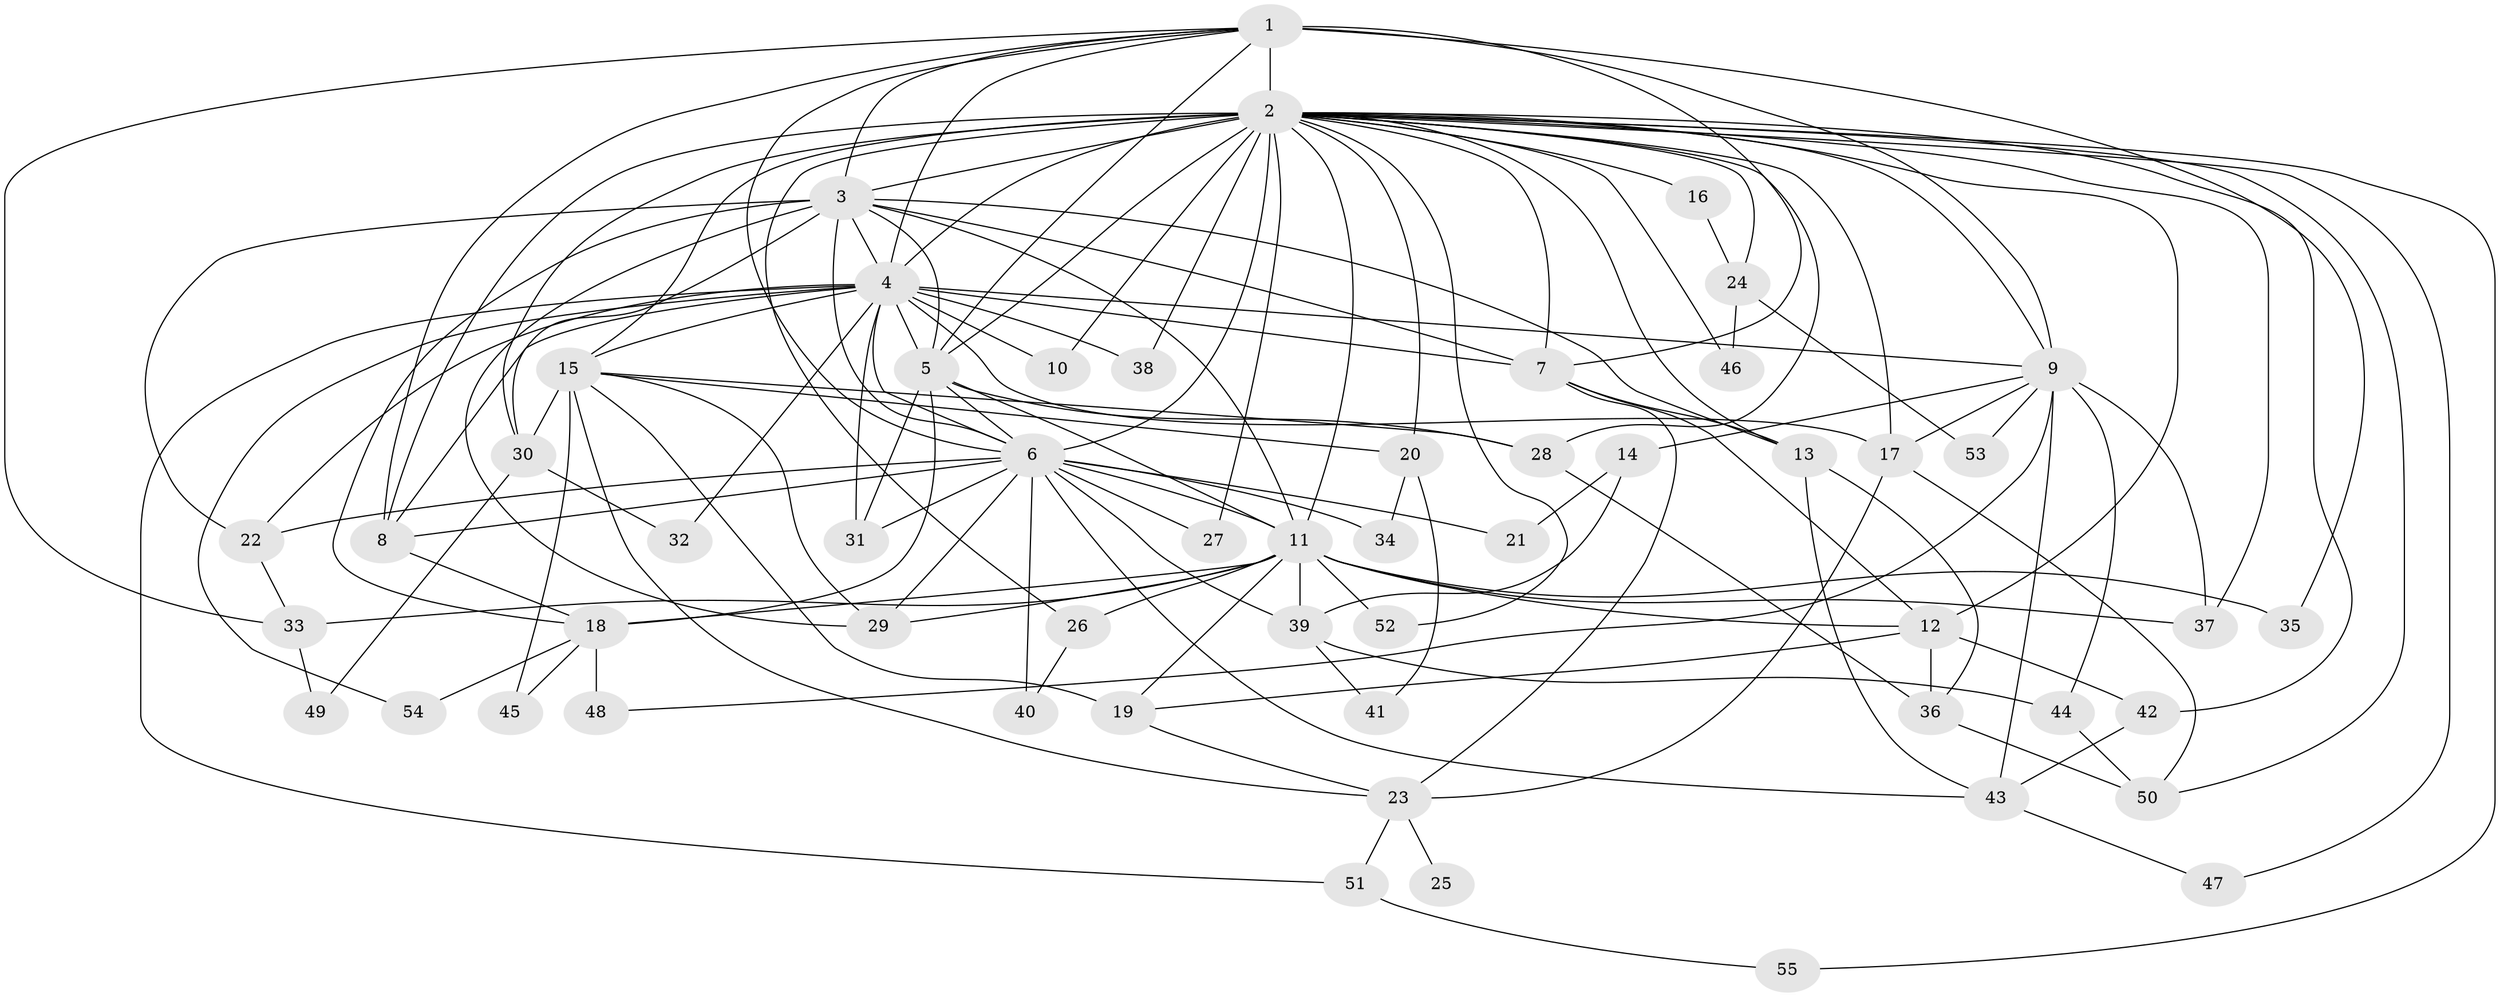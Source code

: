 // original degree distribution, {17: 0.01834862385321101, 16: 0.01834862385321101, 26: 0.009174311926605505, 18: 0.009174311926605505, 12: 0.009174311926605505, 21: 0.01834862385321101, 22: 0.009174311926605505, 2: 0.44954128440366975, 7: 0.01834862385321101, 4: 0.12844036697247707, 3: 0.22935779816513763, 8: 0.01834862385321101, 5: 0.045871559633027525, 10: 0.009174311926605505, 6: 0.009174311926605505}
// Generated by graph-tools (version 1.1) at 2025/35/03/09/25 02:35:00]
// undirected, 55 vertices, 139 edges
graph export_dot {
graph [start="1"]
  node [color=gray90,style=filled];
  1;
  2;
  3;
  4;
  5;
  6;
  7;
  8;
  9;
  10;
  11;
  12;
  13;
  14;
  15;
  16;
  17;
  18;
  19;
  20;
  21;
  22;
  23;
  24;
  25;
  26;
  27;
  28;
  29;
  30;
  31;
  32;
  33;
  34;
  35;
  36;
  37;
  38;
  39;
  40;
  41;
  42;
  43;
  44;
  45;
  46;
  47;
  48;
  49;
  50;
  51;
  52;
  53;
  54;
  55;
  1 -- 2 [weight=13.0];
  1 -- 3 [weight=2.0];
  1 -- 4 [weight=4.0];
  1 -- 5 [weight=2.0];
  1 -- 6 [weight=3.0];
  1 -- 7 [weight=1.0];
  1 -- 8 [weight=1.0];
  1 -- 9 [weight=2.0];
  1 -- 33 [weight=1.0];
  1 -- 35 [weight=1.0];
  2 -- 3 [weight=3.0];
  2 -- 4 [weight=6.0];
  2 -- 5 [weight=3.0];
  2 -- 6 [weight=4.0];
  2 -- 7 [weight=1.0];
  2 -- 8 [weight=1.0];
  2 -- 9 [weight=2.0];
  2 -- 10 [weight=1.0];
  2 -- 11 [weight=2.0];
  2 -- 12 [weight=3.0];
  2 -- 13 [weight=1.0];
  2 -- 15 [weight=1.0];
  2 -- 16 [weight=2.0];
  2 -- 17 [weight=1.0];
  2 -- 20 [weight=1.0];
  2 -- 24 [weight=1.0];
  2 -- 26 [weight=1.0];
  2 -- 27 [weight=1.0];
  2 -- 28 [weight=1.0];
  2 -- 30 [weight=1.0];
  2 -- 37 [weight=2.0];
  2 -- 38 [weight=1.0];
  2 -- 42 [weight=1.0];
  2 -- 46 [weight=1.0];
  2 -- 47 [weight=1.0];
  2 -- 50 [weight=1.0];
  2 -- 52 [weight=1.0];
  2 -- 55 [weight=1.0];
  3 -- 4 [weight=2.0];
  3 -- 5 [weight=2.0];
  3 -- 6 [weight=1.0];
  3 -- 7 [weight=1.0];
  3 -- 11 [weight=9.0];
  3 -- 13 [weight=1.0];
  3 -- 18 [weight=2.0];
  3 -- 22 [weight=1.0];
  3 -- 29 [weight=1.0];
  3 -- 30 [weight=1.0];
  4 -- 5 [weight=3.0];
  4 -- 6 [weight=2.0];
  4 -- 7 [weight=1.0];
  4 -- 8 [weight=1.0];
  4 -- 9 [weight=1.0];
  4 -- 10 [weight=1.0];
  4 -- 15 [weight=1.0];
  4 -- 17 [weight=1.0];
  4 -- 22 [weight=1.0];
  4 -- 31 [weight=1.0];
  4 -- 32 [weight=1.0];
  4 -- 38 [weight=1.0];
  4 -- 51 [weight=1.0];
  4 -- 54 [weight=1.0];
  5 -- 6 [weight=1.0];
  5 -- 11 [weight=1.0];
  5 -- 18 [weight=1.0];
  5 -- 28 [weight=1.0];
  5 -- 31 [weight=2.0];
  6 -- 8 [weight=1.0];
  6 -- 11 [weight=1.0];
  6 -- 21 [weight=1.0];
  6 -- 22 [weight=1.0];
  6 -- 27 [weight=1.0];
  6 -- 29 [weight=1.0];
  6 -- 31 [weight=1.0];
  6 -- 34 [weight=1.0];
  6 -- 39 [weight=1.0];
  6 -- 40 [weight=1.0];
  6 -- 43 [weight=1.0];
  7 -- 12 [weight=1.0];
  7 -- 13 [weight=1.0];
  7 -- 23 [weight=1.0];
  8 -- 18 [weight=1.0];
  9 -- 14 [weight=2.0];
  9 -- 17 [weight=1.0];
  9 -- 37 [weight=1.0];
  9 -- 43 [weight=1.0];
  9 -- 44 [weight=1.0];
  9 -- 48 [weight=1.0];
  9 -- 53 [weight=1.0];
  11 -- 12 [weight=2.0];
  11 -- 18 [weight=1.0];
  11 -- 19 [weight=1.0];
  11 -- 26 [weight=1.0];
  11 -- 29 [weight=1.0];
  11 -- 33 [weight=1.0];
  11 -- 35 [weight=1.0];
  11 -- 37 [weight=1.0];
  11 -- 39 [weight=2.0];
  11 -- 52 [weight=1.0];
  12 -- 19 [weight=1.0];
  12 -- 36 [weight=1.0];
  12 -- 42 [weight=1.0];
  13 -- 36 [weight=1.0];
  13 -- 43 [weight=1.0];
  14 -- 21 [weight=1.0];
  14 -- 39 [weight=1.0];
  15 -- 19 [weight=1.0];
  15 -- 20 [weight=1.0];
  15 -- 23 [weight=1.0];
  15 -- 28 [weight=2.0];
  15 -- 29 [weight=1.0];
  15 -- 30 [weight=1.0];
  15 -- 45 [weight=1.0];
  16 -- 24 [weight=1.0];
  17 -- 23 [weight=1.0];
  17 -- 50 [weight=1.0];
  18 -- 45 [weight=1.0];
  18 -- 48 [weight=1.0];
  18 -- 54 [weight=1.0];
  19 -- 23 [weight=1.0];
  20 -- 34 [weight=1.0];
  20 -- 41 [weight=1.0];
  22 -- 33 [weight=1.0];
  23 -- 25 [weight=1.0];
  23 -- 51 [weight=1.0];
  24 -- 46 [weight=1.0];
  24 -- 53 [weight=1.0];
  26 -- 40 [weight=1.0];
  28 -- 36 [weight=1.0];
  30 -- 32 [weight=1.0];
  30 -- 49 [weight=1.0];
  33 -- 49 [weight=1.0];
  36 -- 50 [weight=1.0];
  39 -- 41 [weight=1.0];
  39 -- 44 [weight=1.0];
  42 -- 43 [weight=1.0];
  43 -- 47 [weight=1.0];
  44 -- 50 [weight=1.0];
  51 -- 55 [weight=1.0];
}
